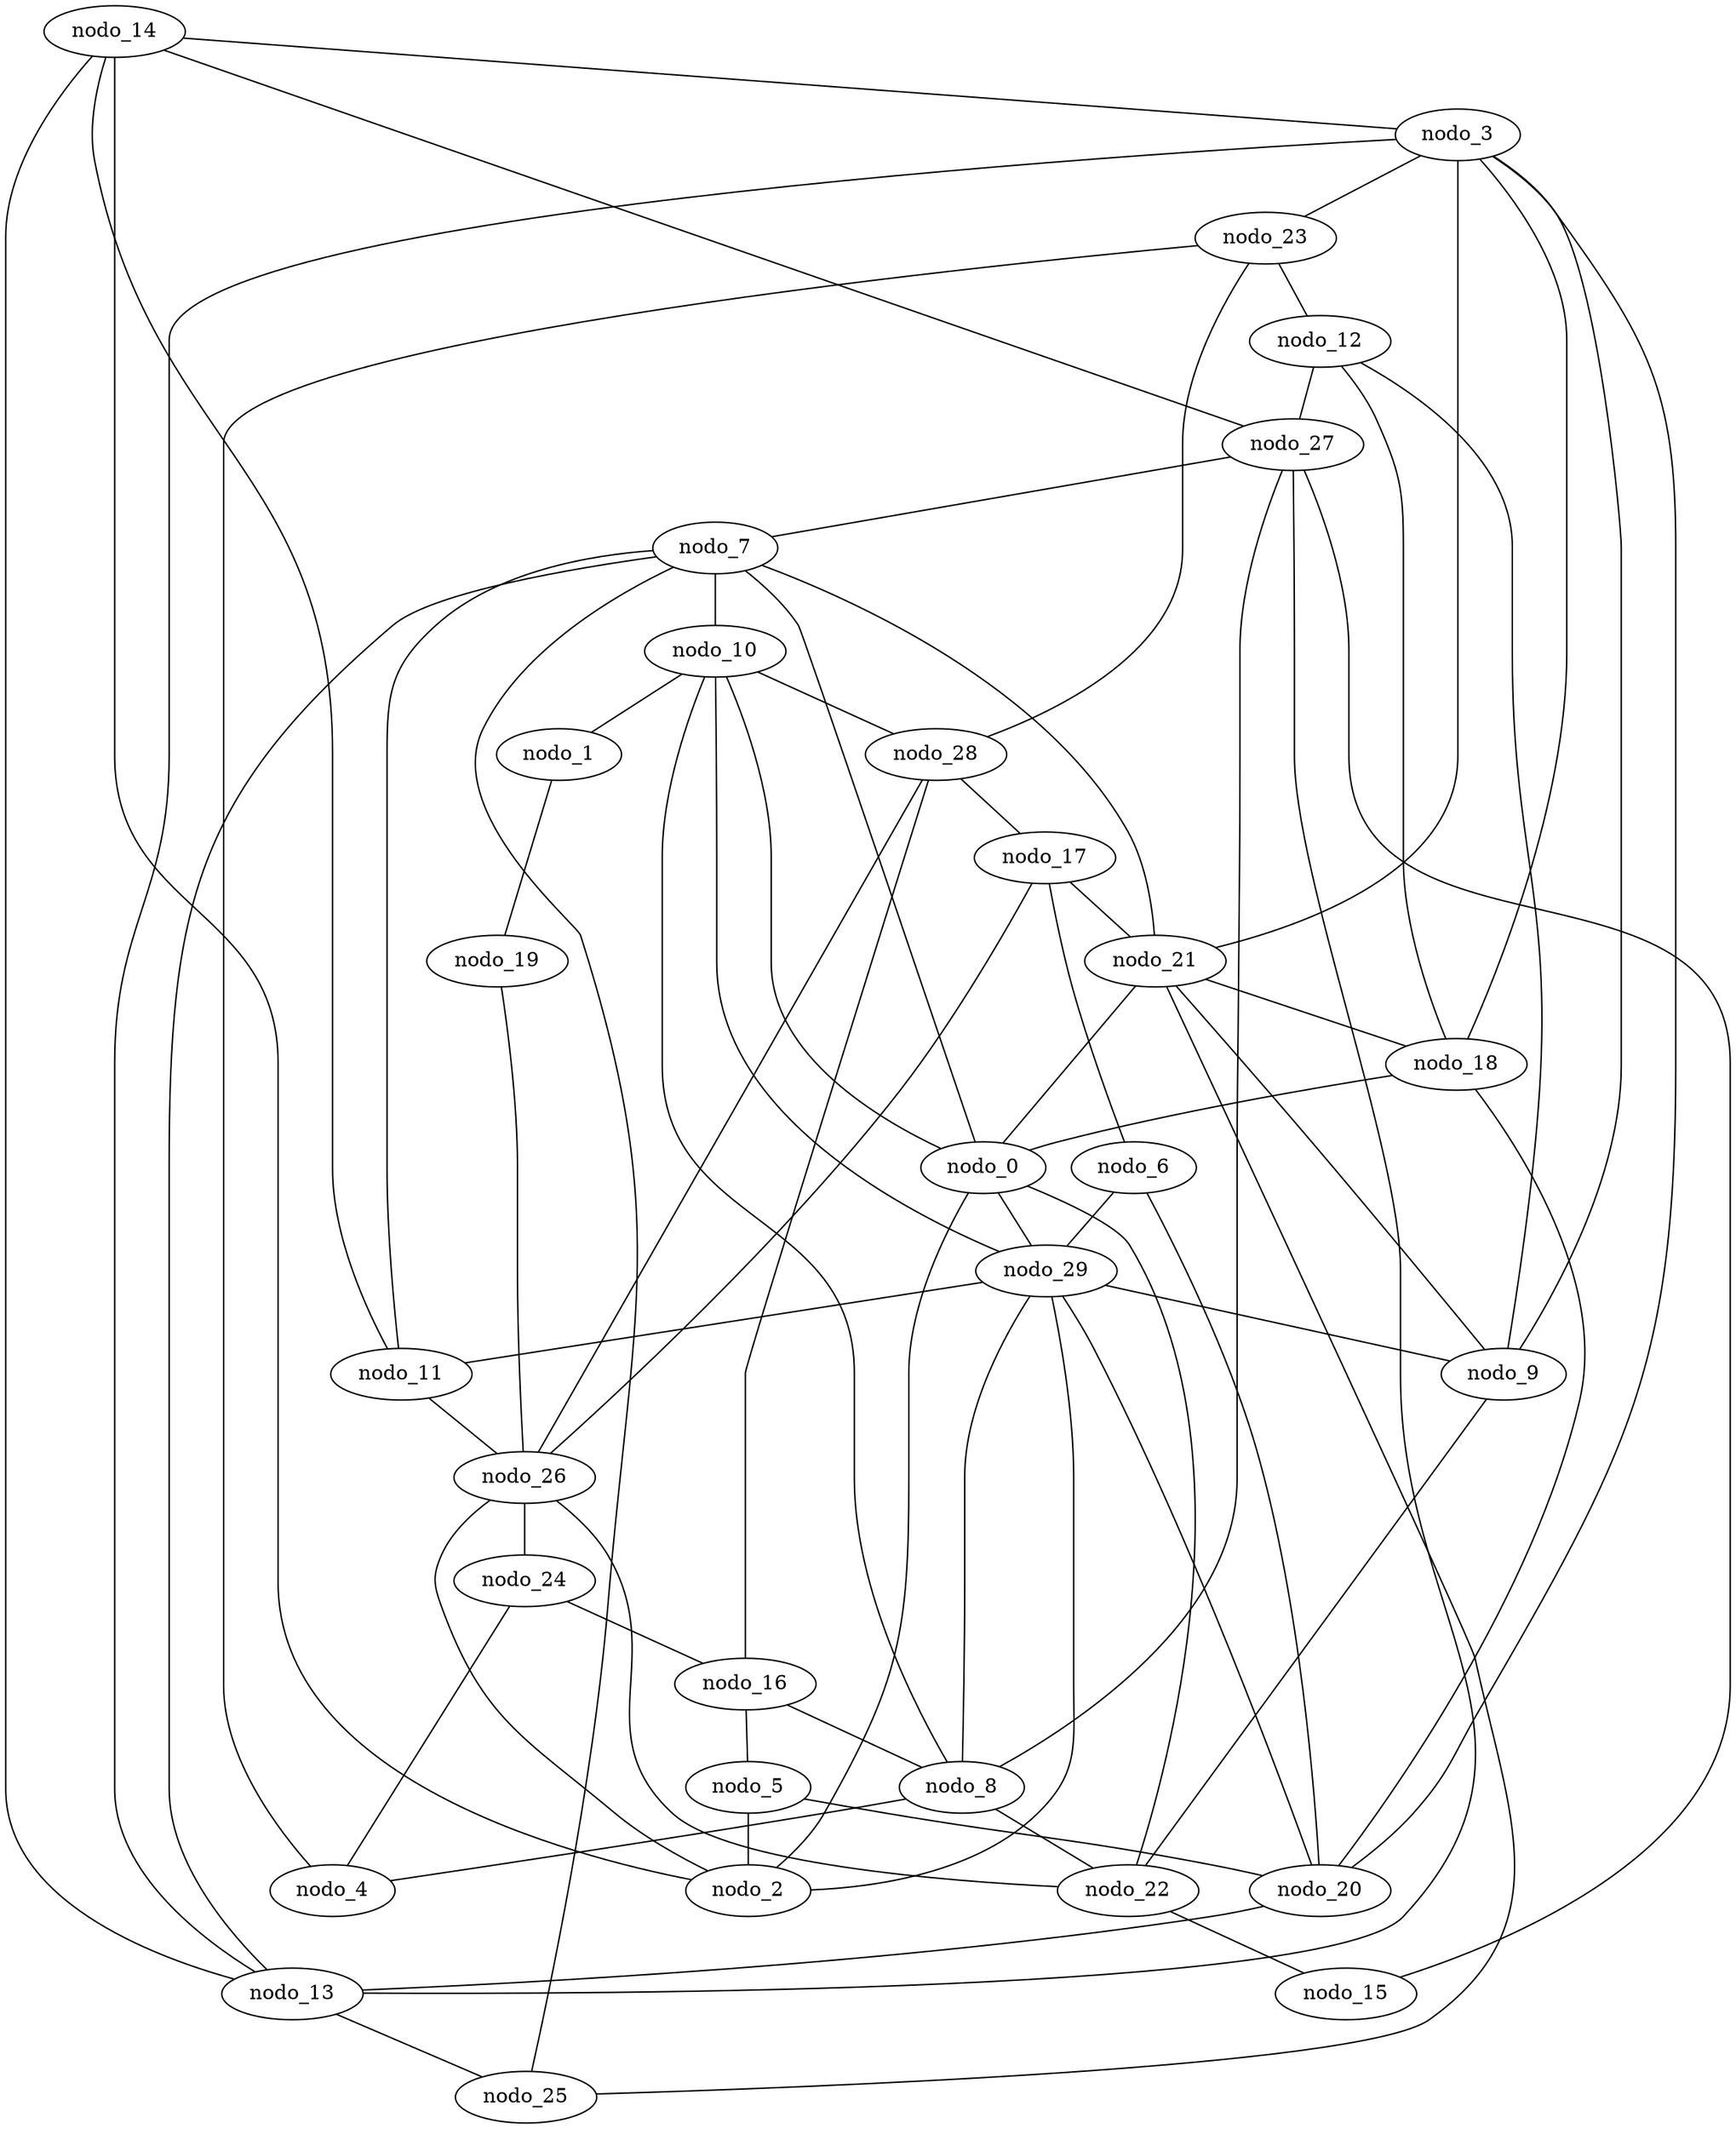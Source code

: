 graph gen_gilbert_30 {
  nodo_14 -- nodo_3;
  nodo_28 -- nodo_23;
  nodo_10 -- nodo_1;
  nodo_23 -- nodo_12;
  nodo_27 -- nodo_14;
  nodo_28 -- nodo_26;
  nodo_10 -- nodo_0;
  nodo_11 -- nodo_26;
  nodo_16 -- nodo_8;
  nodo_12 -- nodo_9;
  nodo_15 -- nodo_27;
  nodo_16 -- nodo_5;
  nodo_18 -- nodo_0;
  nodo_5 -- nodo_20;
  nodo_20 -- nodo_13;
  nodo_18 -- nodo_20;
  nodo_24 -- nodo_16;
  nodo_8 -- nodo_10;
  nodo_9 -- nodo_22;
  nodo_9 -- nodo_21;
  nodo_0 -- nodo_29;
  nodo_23 -- nodo_4;
  nodo_21 -- nodo_0;
  nodo_5 -- nodo_2;
  nodo_7 -- nodo_0;
  nodo_27 -- nodo_7;
  nodo_3 -- nodo_18;
  nodo_13 -- nodo_14;
  nodo_25 -- nodo_7;
  nodo_9 -- nodo_3;
  nodo_10 -- nodo_29;
  nodo_10 -- nodo_28;
  nodo_7 -- nodo_11;
  nodo_4 -- nodo_24;
  nodo_17 -- nodo_21;
  nodo_8 -- nodo_27;
  nodo_0 -- nodo_22;
  nodo_7 -- nodo_10;
  nodo_8 -- nodo_22;
  nodo_13 -- nodo_3;
  nodo_26 -- nodo_22;
  nodo_29 -- nodo_11;
  nodo_26 -- nodo_24;
  nodo_2 -- nodo_14;
  nodo_13 -- nodo_27;
  nodo_17 -- nodo_6;
  nodo_13 -- nodo_25;
  nodo_13 -- nodo_7;
  nodo_12 -- nodo_18;
  nodo_3 -- nodo_21;
  nodo_3 -- nodo_23;
  nodo_29 -- nodo_9;
  nodo_29 -- nodo_8;
  nodo_22 -- nodo_15;
  nodo_26 -- nodo_17;
  nodo_7 -- nodo_21;
  nodo_1 -- nodo_19;
  nodo_25 -- nodo_21;
  nodo_2 -- nodo_0;
  nodo_28 -- nodo_17;
  nodo_20 -- nodo_3;
  nodo_2 -- nodo_26;
  nodo_6 -- nodo_29;
  nodo_12 -- nodo_27;
  nodo_2 -- nodo_29;
  nodo_16 -- nodo_28;
  nodo_8 -- nodo_4;
  nodo_29 -- nodo_20;
  nodo_19 -- nodo_26;
  nodo_14 -- nodo_11;
  nodo_6 -- nodo_20;
  nodo_21 -- nodo_18;
}